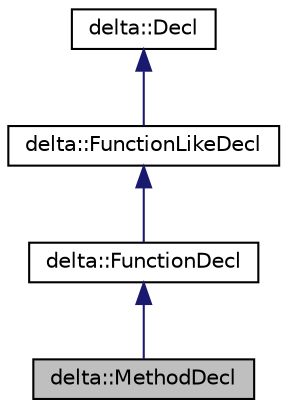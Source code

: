 digraph "delta::MethodDecl"
{
  edge [fontname="Helvetica",fontsize="10",labelfontname="Helvetica",labelfontsize="10"];
  node [fontname="Helvetica",fontsize="10",shape=record];
  Node4 [label="delta::MethodDecl",height=0.2,width=0.4,color="black", fillcolor="grey75", style="filled", fontcolor="black"];
  Node5 -> Node4 [dir="back",color="midnightblue",fontsize="10",style="solid",fontname="Helvetica"];
  Node5 [label="delta::FunctionDecl",height=0.2,width=0.4,color="black", fillcolor="white", style="filled",URL="$classdelta_1_1_function_decl.html"];
  Node6 -> Node5 [dir="back",color="midnightblue",fontsize="10",style="solid",fontname="Helvetica"];
  Node6 [label="delta::FunctionLikeDecl",height=0.2,width=0.4,color="black", fillcolor="white", style="filled",URL="$classdelta_1_1_function_like_decl.html"];
  Node7 -> Node6 [dir="back",color="midnightblue",fontsize="10",style="solid",fontname="Helvetica"];
  Node7 [label="delta::Decl",height=0.2,width=0.4,color="black", fillcolor="white", style="filled",URL="$classdelta_1_1_decl.html"];
}
